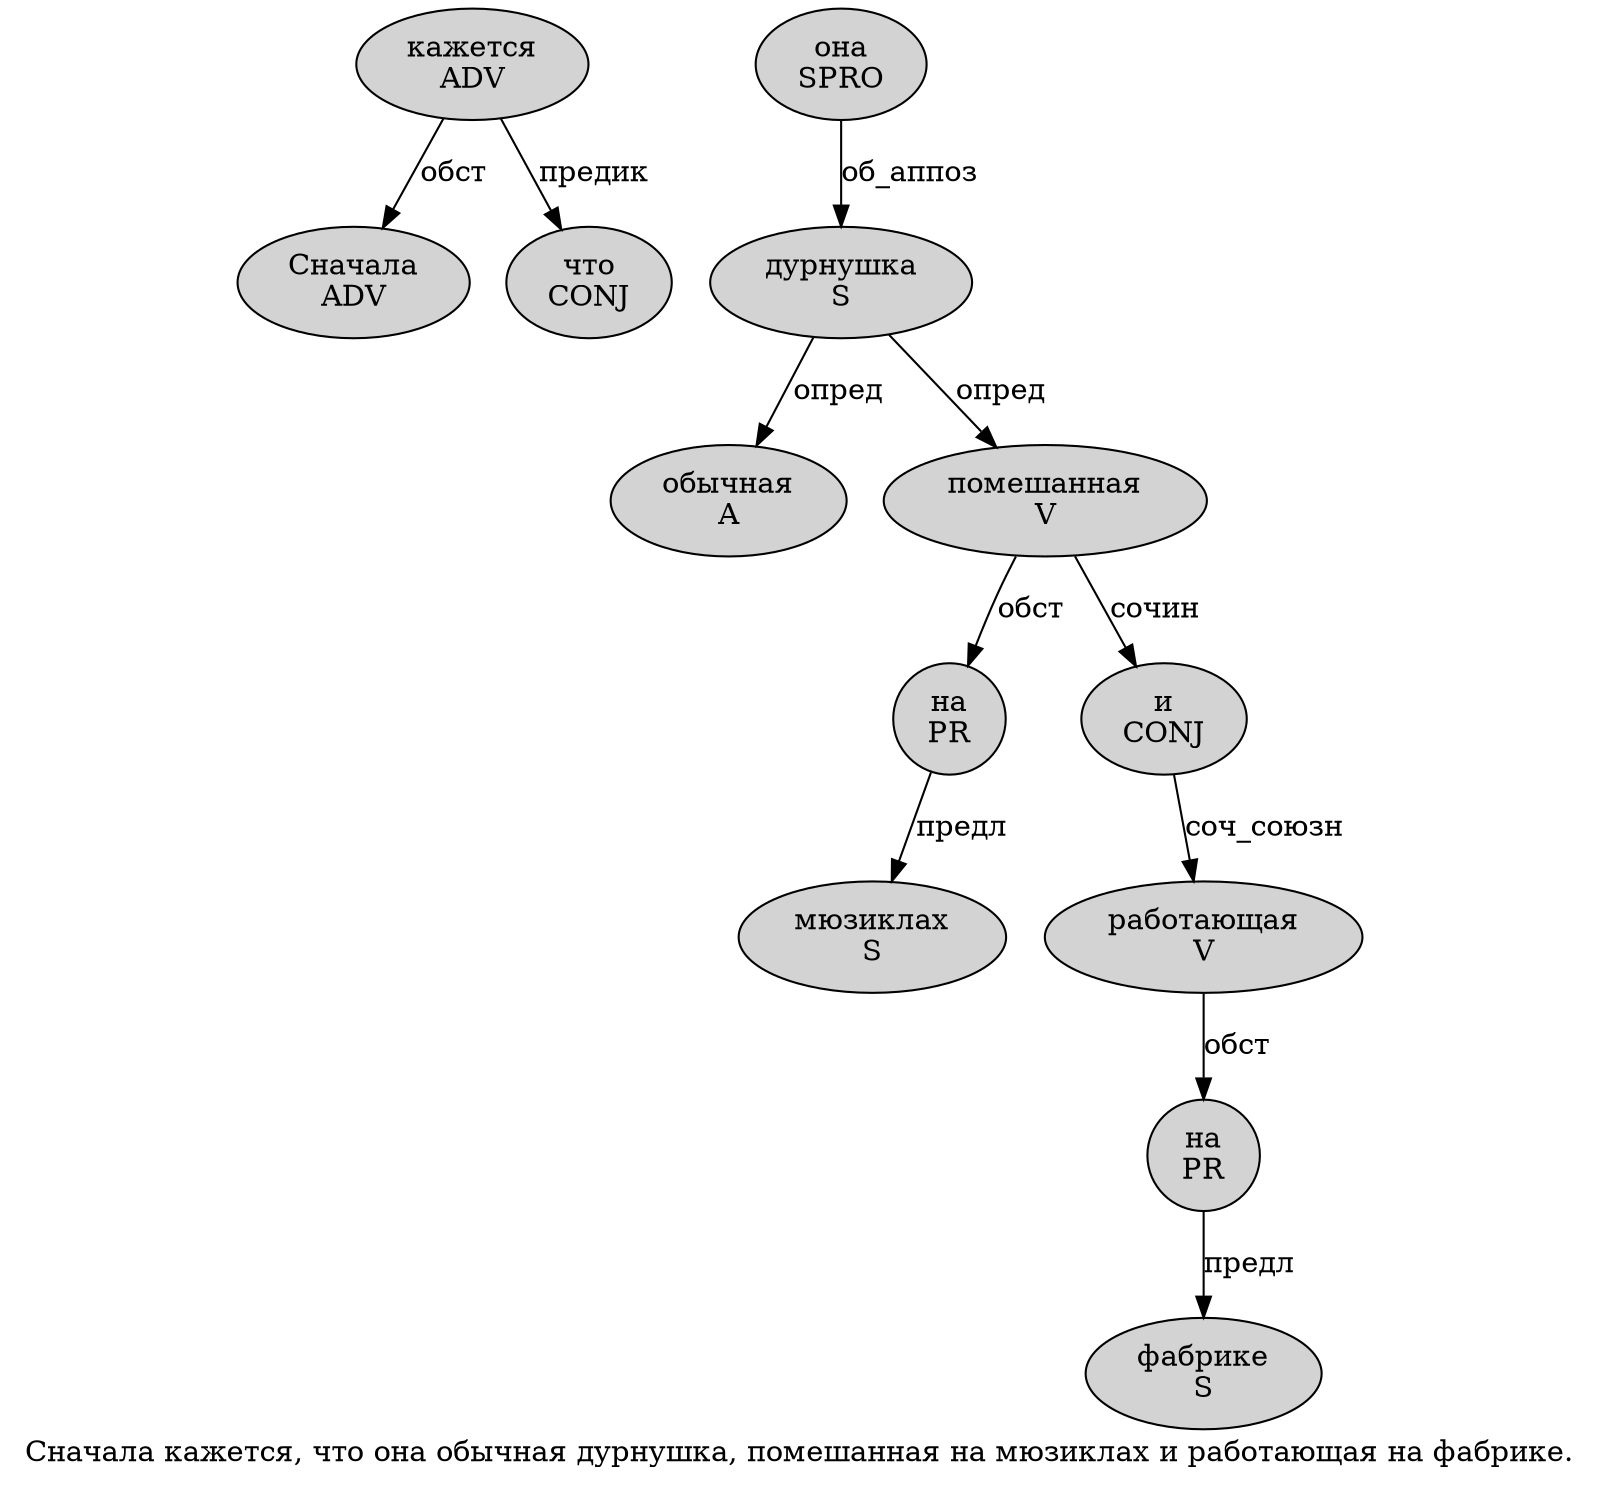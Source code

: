 digraph SENTENCE_1598 {
	graph [label="Сначала кажется, что она обычная дурнушка, помешанная на мюзиклах и работающая на фабрике."]
	node [style=filled]
		0 [label="Сначала
ADV" color="" fillcolor=lightgray penwidth=1 shape=ellipse]
		1 [label="кажется
ADV" color="" fillcolor=lightgray penwidth=1 shape=ellipse]
		3 [label="что
CONJ" color="" fillcolor=lightgray penwidth=1 shape=ellipse]
		4 [label="она
SPRO" color="" fillcolor=lightgray penwidth=1 shape=ellipse]
		5 [label="обычная
A" color="" fillcolor=lightgray penwidth=1 shape=ellipse]
		6 [label="дурнушка
S" color="" fillcolor=lightgray penwidth=1 shape=ellipse]
		8 [label="помешанная
V" color="" fillcolor=lightgray penwidth=1 shape=ellipse]
		9 [label="на
PR" color="" fillcolor=lightgray penwidth=1 shape=ellipse]
		10 [label="мюзиклах
S" color="" fillcolor=lightgray penwidth=1 shape=ellipse]
		11 [label="и
CONJ" color="" fillcolor=lightgray penwidth=1 shape=ellipse]
		12 [label="работающая
V" color="" fillcolor=lightgray penwidth=1 shape=ellipse]
		13 [label="на
PR" color="" fillcolor=lightgray penwidth=1 shape=ellipse]
		14 [label="фабрике
S" color="" fillcolor=lightgray penwidth=1 shape=ellipse]
			1 -> 0 [label="обст"]
			1 -> 3 [label="предик"]
			8 -> 9 [label="обст"]
			8 -> 11 [label="сочин"]
			11 -> 12 [label="соч_союзн"]
			4 -> 6 [label="об_аппоз"]
			9 -> 10 [label="предл"]
			6 -> 5 [label="опред"]
			6 -> 8 [label="опред"]
			12 -> 13 [label="обст"]
			13 -> 14 [label="предл"]
}